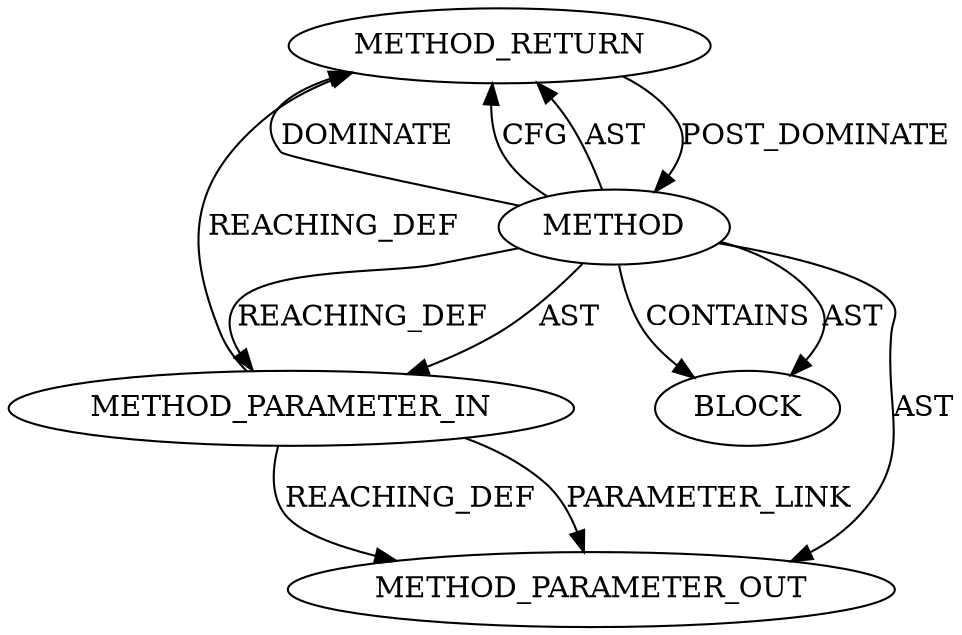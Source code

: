 digraph {
  19904 [label=METHOD_RETURN ORDER=2 CODE="RET" TYPE_FULL_NAME="ANY" EVALUATION_STRATEGY="BY_VALUE"]
  19903 [label=BLOCK ORDER=1 ARGUMENT_INDEX=1 CODE="<empty>" TYPE_FULL_NAME="ANY"]
  19901 [label=METHOD AST_PARENT_TYPE="NAMESPACE_BLOCK" AST_PARENT_FULL_NAME="<global>" ORDER=0 CODE="<empty>" FULL_NAME="tls_sw_ctx_rx" IS_EXTERNAL=true FILENAME="<empty>" SIGNATURE="" NAME="tls_sw_ctx_rx"]
  19902 [label=METHOD_PARAMETER_IN ORDER=1 CODE="p1" IS_VARIADIC=false TYPE_FULL_NAME="ANY" EVALUATION_STRATEGY="BY_VALUE" INDEX=1 NAME="p1"]
  21968 [label=METHOD_PARAMETER_OUT ORDER=1 CODE="p1" IS_VARIADIC=false TYPE_FULL_NAME="ANY" EVALUATION_STRATEGY="BY_VALUE" INDEX=1 NAME="p1"]
  19902 -> 21968 [label=PARAMETER_LINK ]
  19901 -> 19904 [label=DOMINATE ]
  19901 -> 19903 [label=AST ]
  19901 -> 19903 [label=CONTAINS ]
  19904 -> 19901 [label=POST_DOMINATE ]
  19902 -> 21968 [label=REACHING_DEF VARIABLE="p1"]
  19901 -> 19904 [label=CFG ]
  19901 -> 19902 [label=AST ]
  19901 -> 21968 [label=AST ]
  19901 -> 19902 [label=REACHING_DEF VARIABLE=""]
  19901 -> 19904 [label=AST ]
  19902 -> 19904 [label=REACHING_DEF VARIABLE="p1"]
}
